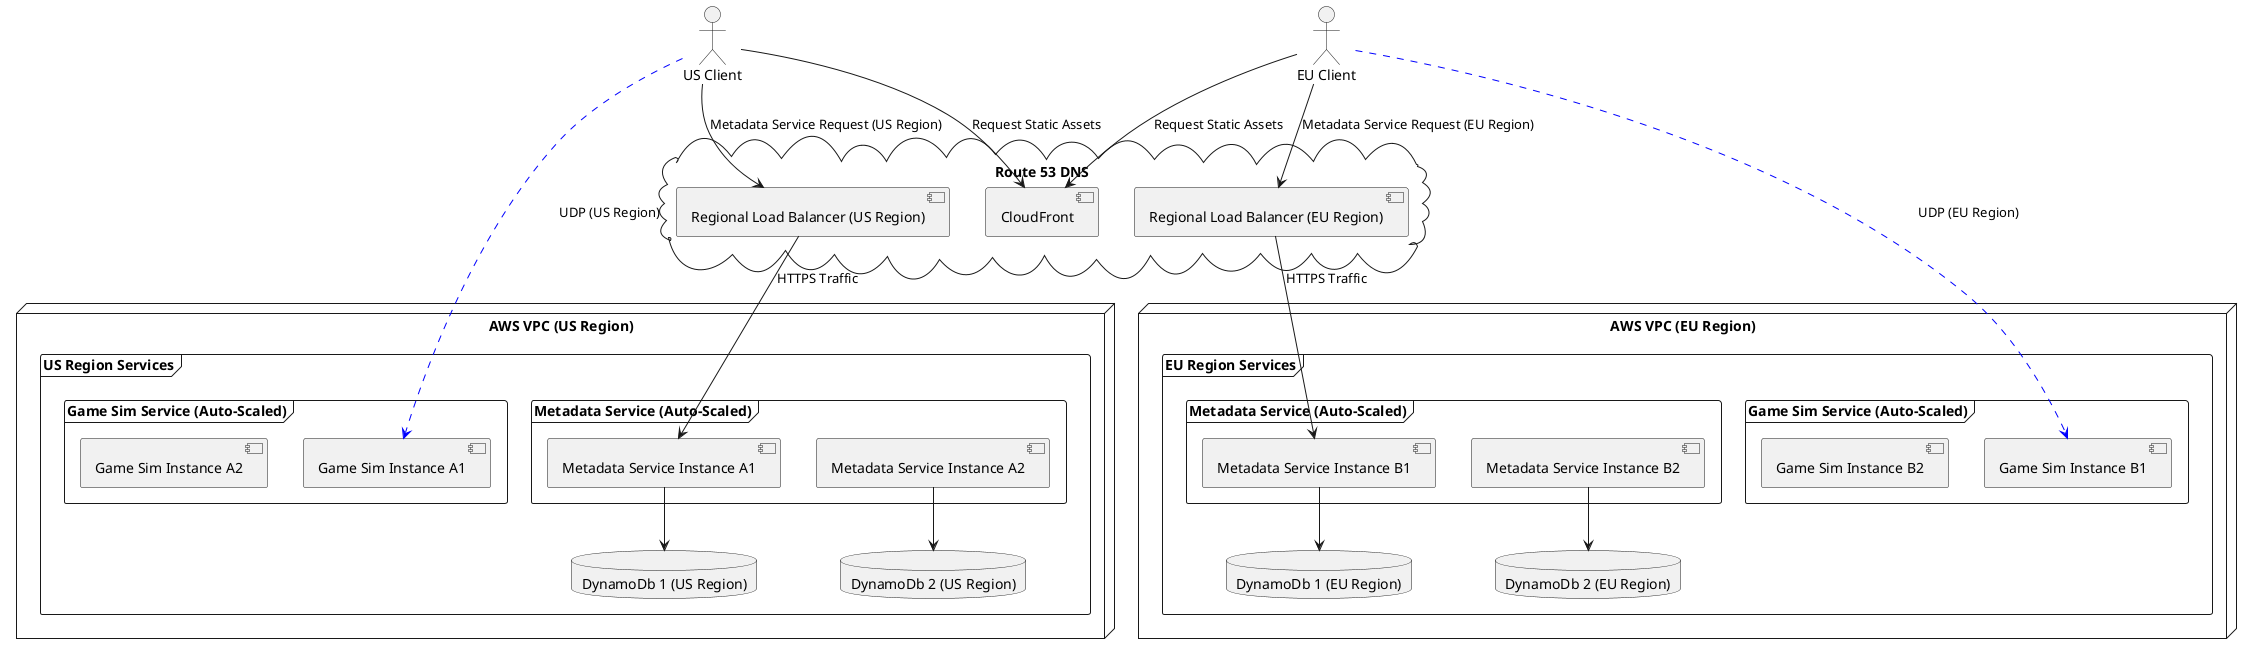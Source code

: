 @startuml Regional
actor "US Client" as USClient
actor "EU Client" as EUClient

cloud "Route 53 DNS" {
    [CloudFront]
    [Regional Load Balancer (US Region)]
    [Regional Load Balancer (EU Region)]
}

node "AWS VPC (US Region)" {
    frame "US Region Services" {
        frame "Metadata Service (Auto-Scaled)" as MetadataServiceA {
            [Metadata Service Instance A1]
            [Metadata Service Instance A2]
        }
        frame "Game Sim Service (Auto-Scaled)" as GameSimServiceA {
            [Game Sim Instance A1]
            [Game Sim Instance A2]
        }
        database "DynamoDb 1 (US Region)" as DynamoDb_A1
        database "DynamoDb 2 (US Region)" as DynamoDb_A2
    }
}

node "AWS VPC (EU Region)" {
    frame "EU Region Services" {
        frame "Metadata Service (Auto-Scaled)" as MetadataServiceB {
            [Metadata Service Instance B1]
            [Metadata Service Instance B2]
        }
        frame "Game Sim Service (Auto-Scaled)" as GameSimServiceB {
            [Game Sim Instance B1]
            [Game Sim Instance B2]
        }
        database "DynamoDb 1 (EU Region)" as DynamoDb_B1
        database "DynamoDb 2 (EU Region)" as DynamoDb_B2
    }
}

' Client Regional Routing
USClient --> [CloudFront] : Request Static Assets
USClient --> [Regional Load Balancer (US Region)] : Metadata Service Request (US Region)
EUClient --> [CloudFront] : Request Static Assets
EUClient --> [Regional Load Balancer (EU Region)] : Metadata Service Request (EU Region)

' API Flow US Region
[Regional Load Balancer (US Region)] --> [Metadata Service Instance A1] : HTTPS Traffic
[Metadata Service Instance A1] --> DynamoDb_A1
[Metadata Service Instance A2] --> DynamoDb_A2

' API Flow EU Region
[Regional Load Balancer (EU Region)] --> [Metadata Service Instance B1] : HTTPS Traffic
[Metadata Service Instance B1] --> DynamoDb_B1
[Metadata Service Instance B2] --> DynamoDb_B2

' UDP Connection US Region
USClient -[#blue,dashed]-> [Game Sim Instance A1] : UDP (US Region)

' UDP Connection EU Region
EUClient -[#blue,dashed]-> [Game Sim Instance B1] : UDP (EU Region)
@enduml
